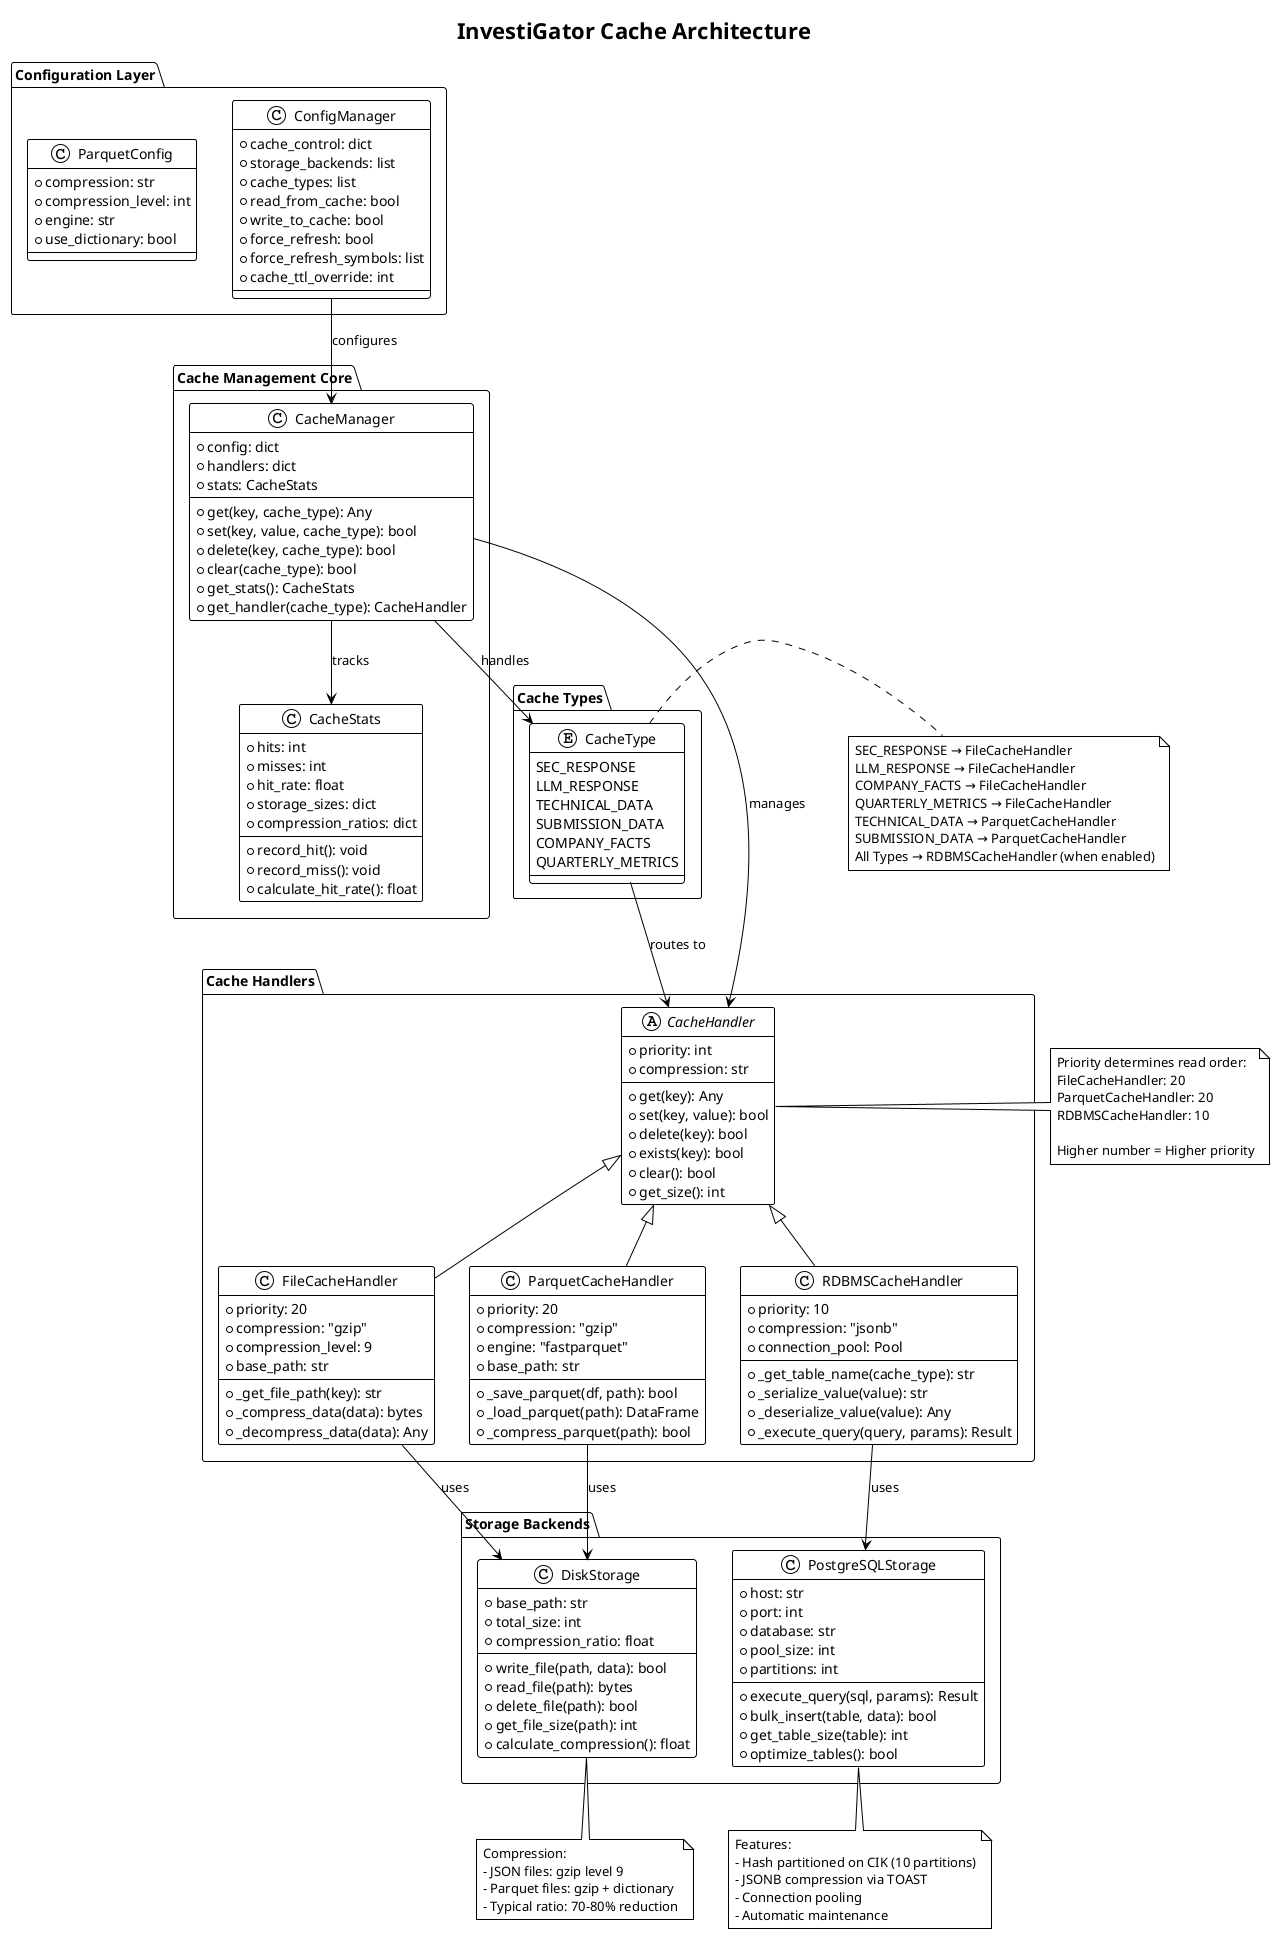 @startuml cache-architecture
!theme plain
title InvestiGator Cache Architecture

package "Configuration Layer" {
  class ConfigManager {
    +cache_control: dict
    +storage_backends: list
    +cache_types: list
    +read_from_cache: bool
    +write_to_cache: bool
    +force_refresh: bool
    +force_refresh_symbols: list
    +cache_ttl_override: int
  }
  
  class ParquetConfig {
    +compression: str
    +compression_level: int
    +engine: str
    +use_dictionary: bool
  }
}

package "Cache Management Core" {
  class CacheManager {
    +config: dict
    +handlers: dict
    +stats: CacheStats
    --
    +get(key, cache_type): Any
    +set(key, value, cache_type): bool
    +delete(key, cache_type): bool
    +clear(cache_type): bool
    +get_stats(): CacheStats
    +get_handler(cache_type): CacheHandler
  }
  
  class CacheStats {
    +hits: int
    +misses: int
    +hit_rate: float
    +storage_sizes: dict
    +compression_ratios: dict
    --
    +record_hit(): void
    +record_miss(): void
    +calculate_hit_rate(): float
  }
}

package "Cache Handlers" {
  abstract class CacheHandler {
    +priority: int
    +compression: str
    --
    +get(key): Any
    +set(key, value): bool
    +delete(key): bool
    +exists(key): bool
    +clear(): bool
    +get_size(): int
  }
  
  class FileCacheHandler {
    +priority: 20
    +compression: "gzip"
    +compression_level: 9
    +base_path: str
    --
    +_get_file_path(key): str
    +_compress_data(data): bytes
    +_decompress_data(data): Any
  }
  
  class ParquetCacheHandler {
    +priority: 20
    +compression: "gzip"
    +engine: "fastparquet"
    +base_path: str
    --
    +_save_parquet(df, path): bool
    +_load_parquet(path): DataFrame
    +_compress_parquet(path): bool
  }
  
  class RDBMSCacheHandler {
    +priority: 10
    +compression: "jsonb"
    +connection_pool: Pool
    --
    +_get_table_name(cache_type): str
    +_serialize_value(value): str
    +_deserialize_value(value): Any
    +_execute_query(query, params): Result
  }
}

package "Storage Backends" {
  class DiskStorage {
    +base_path: str
    +total_size: int
    +compression_ratio: float
    --
    +write_file(path, data): bool
    +read_file(path): bytes
    +delete_file(path): bool
    +get_file_size(path): int
    +calculate_compression(): float
  }
  
  class PostgreSQLStorage {
    +host: str
    +port: int
    +database: str
    +pool_size: int
    +partitions: int
    --
    +execute_query(sql, params): Result
    +bulk_insert(table, data): bool
    +get_table_size(table): int
    +optimize_tables(): bool
  }
}

package "Cache Types" {
  enum CacheType {
    SEC_RESPONSE
    LLM_RESPONSE
    TECHNICAL_DATA
    SUBMISSION_DATA
    COMPANY_FACTS
    QUARTERLY_METRICS
  }
}

' Relationships
ConfigManager --> CacheManager : configures
CacheManager --> CacheHandler : manages
CacheManager --> CacheStats : tracks
CacheHandler <|-- FileCacheHandler
CacheHandler <|-- ParquetCacheHandler
CacheHandler <|-- RDBMSCacheHandler

FileCacheHandler --> DiskStorage : uses
ParquetCacheHandler --> DiskStorage : uses
RDBMSCacheHandler --> PostgreSQLStorage : uses

CacheManager --> CacheType : handles
CacheType --> CacheHandler : routes to

' Cache Type to Handler mappings
note right of CacheType : SEC_RESPONSE → FileCacheHandler\nLLM_RESPONSE → FileCacheHandler\nCOMPANY_FACTS → FileCacheHandler\nQUARTERLY_METRICS → FileCacheHandler\nTECHNICAL_DATA → ParquetCacheHandler\nSUBMISSION_DATA → ParquetCacheHandler\nAll Types → RDBMSCacheHandler (when enabled)

note right of CacheHandler : Priority determines read order:\nFileCacheHandler: 20\nParquetCacheHandler: 20\nRDBMSCacheHandler: 10\n\nHigher number = Higher priority

note bottom of DiskStorage : Compression:\n- JSON files: gzip level 9\n- Parquet files: gzip + dictionary\n- Typical ratio: 70-80% reduction

note bottom of PostgreSQLStorage : Features:\n- Hash partitioned on CIK (10 partitions)\n- JSONB compression via TOAST\n- Connection pooling\n- Automatic maintenance

@enduml